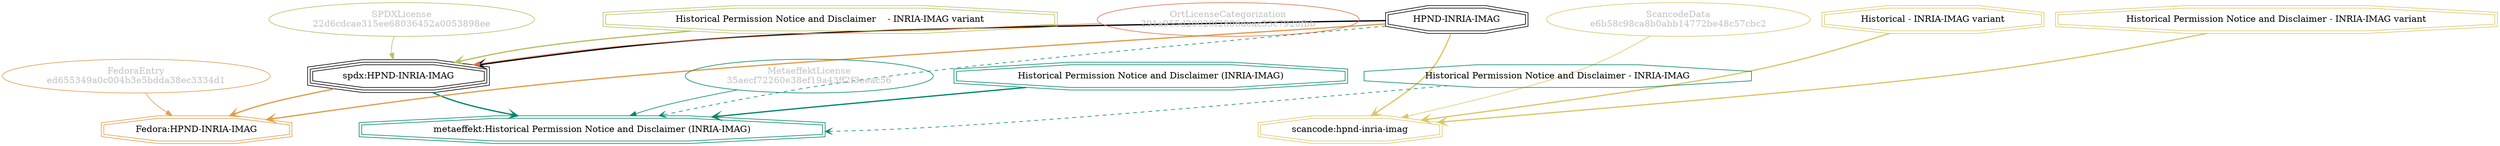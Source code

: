 strict digraph {
    node [shape=box];
    graph [splines=curved];
    2093 [label="SPDXLicense\n22d6cdcae315ee68036452a0053898ee"
         ,fontcolor=gray
         ,color="#b8bf62"
         ,fillcolor="beige;1"
         ,shape=ellipse];
    2094 [label="spdx:HPND-INRIA-IMAG"
         ,shape=tripleoctagon];
    2095 [label="HPND-INRIA-IMAG"
         ,shape=doubleoctagon];
    2096 [label="Historical Permission Notice and Disclaimer    - INRIA-IMAG variant"
         ,color="#b8bf62"
         ,shape=doubleoctagon];
    6747 [label="FedoraEntry\ned655349a0c004b3e5bdda38ec3334d1"
         ,fontcolor=gray
         ,color="#e09d4b"
         ,fillcolor="beige;1"
         ,shape=ellipse];
    6748 [label="Fedora:HPND-INRIA-IMAG"
         ,color="#e09d4b"
         ,shape=doubleoctagon];
    17111 [label="ScancodeData\ne6b58c98ca8b0abb14772be48c57cbc2"
          ,fontcolor=gray
          ,color="#dac767"
          ,fillcolor="beige;1"
          ,shape=ellipse];
    17112 [label="scancode:hpnd-inria-imag"
          ,color="#dac767"
          ,shape=doubleoctagon];
    17113 [label="Historical - INRIA-IMAG variant"
          ,color="#dac767"
          ,shape=doubleoctagon];
    17114 [label="Historical Permission Notice and Disclaimer - INRIA-IMAG variant"
          ,color="#dac767"
          ,shape=doubleoctagon];
    28739 [label="OrtLicenseCategorization\n291a955d20020f2806deac33c7920fbb"
          ,fontcolor=gray
          ,color="#e06f45"
          ,fillcolor="beige;1"
          ,shape=ellipse];
    43295 [label="MetaeffektLicense\n35aecf72260e38ef19a43ff2f3eeac56"
          ,fontcolor=gray
          ,color="#00876c"
          ,fillcolor="beige;1"
          ,shape=ellipse];
    43296 [label="metaeffekt:Historical Permission Notice and Disclaimer (INRIA-IMAG)"
          ,color="#00876c"
          ,shape=doubleoctagon];
    43297 [label="Historical Permission Notice and Disclaimer (INRIA-IMAG)"
          ,color="#00876c"
          ,shape=doubleoctagon];
    43298 [label="Historical Permission Notice and Disclaimer - INRIA-IMAG"
          ,color="#00876c"
          ,shape=octagon];
    2093 -> 2094 [weight=0.5
                 ,color="#b8bf62"];
    2094 -> 6748 [style=bold
                 ,arrowhead=vee
                 ,weight=0.7
                 ,color="#e09d4b"];
    2094 -> 43296 [style=bold
                  ,arrowhead=vee
                  ,weight=0.7
                  ,color="#00876c"];
    2095 -> 2094 [style=bold
                 ,arrowhead=vee
                 ,weight=0.7];
    2095 -> 6748 [style=bold
                 ,arrowhead=vee
                 ,weight=0.7
                 ,color="#e09d4b"];
    2095 -> 17112 [style=bold
                  ,arrowhead=vee
                  ,weight=0.7
                  ,color="#dac767"];
    2095 -> 43296 [style=dashed
                  ,arrowhead=vee
                  ,weight=0.5
                  ,color="#00876c"];
    2096 -> 2094 [style=bold
                 ,arrowhead=vee
                 ,weight=0.7
                 ,color="#b8bf62"];
    6747 -> 6748 [weight=0.5
                 ,color="#e09d4b"];
    17111 -> 17112 [weight=0.5
                   ,color="#dac767"];
    17113 -> 17112 [style=bold
                   ,arrowhead=vee
                   ,weight=0.7
                   ,color="#dac767"];
    17114 -> 17112 [style=bold
                   ,arrowhead=vee
                   ,weight=0.7
                   ,color="#dac767"];
    28739 -> 2094 [weight=0.5
                  ,color="#e06f45"];
    43295 -> 43296 [weight=0.5
                   ,color="#00876c"];
    43297 -> 43296 [style=bold
                   ,arrowhead=vee
                   ,weight=0.7
                   ,color="#00876c"];
    43298 -> 43296 [style=dashed
                   ,arrowhead=vee
                   ,weight=0.5
                   ,color="#00876c"];
}
